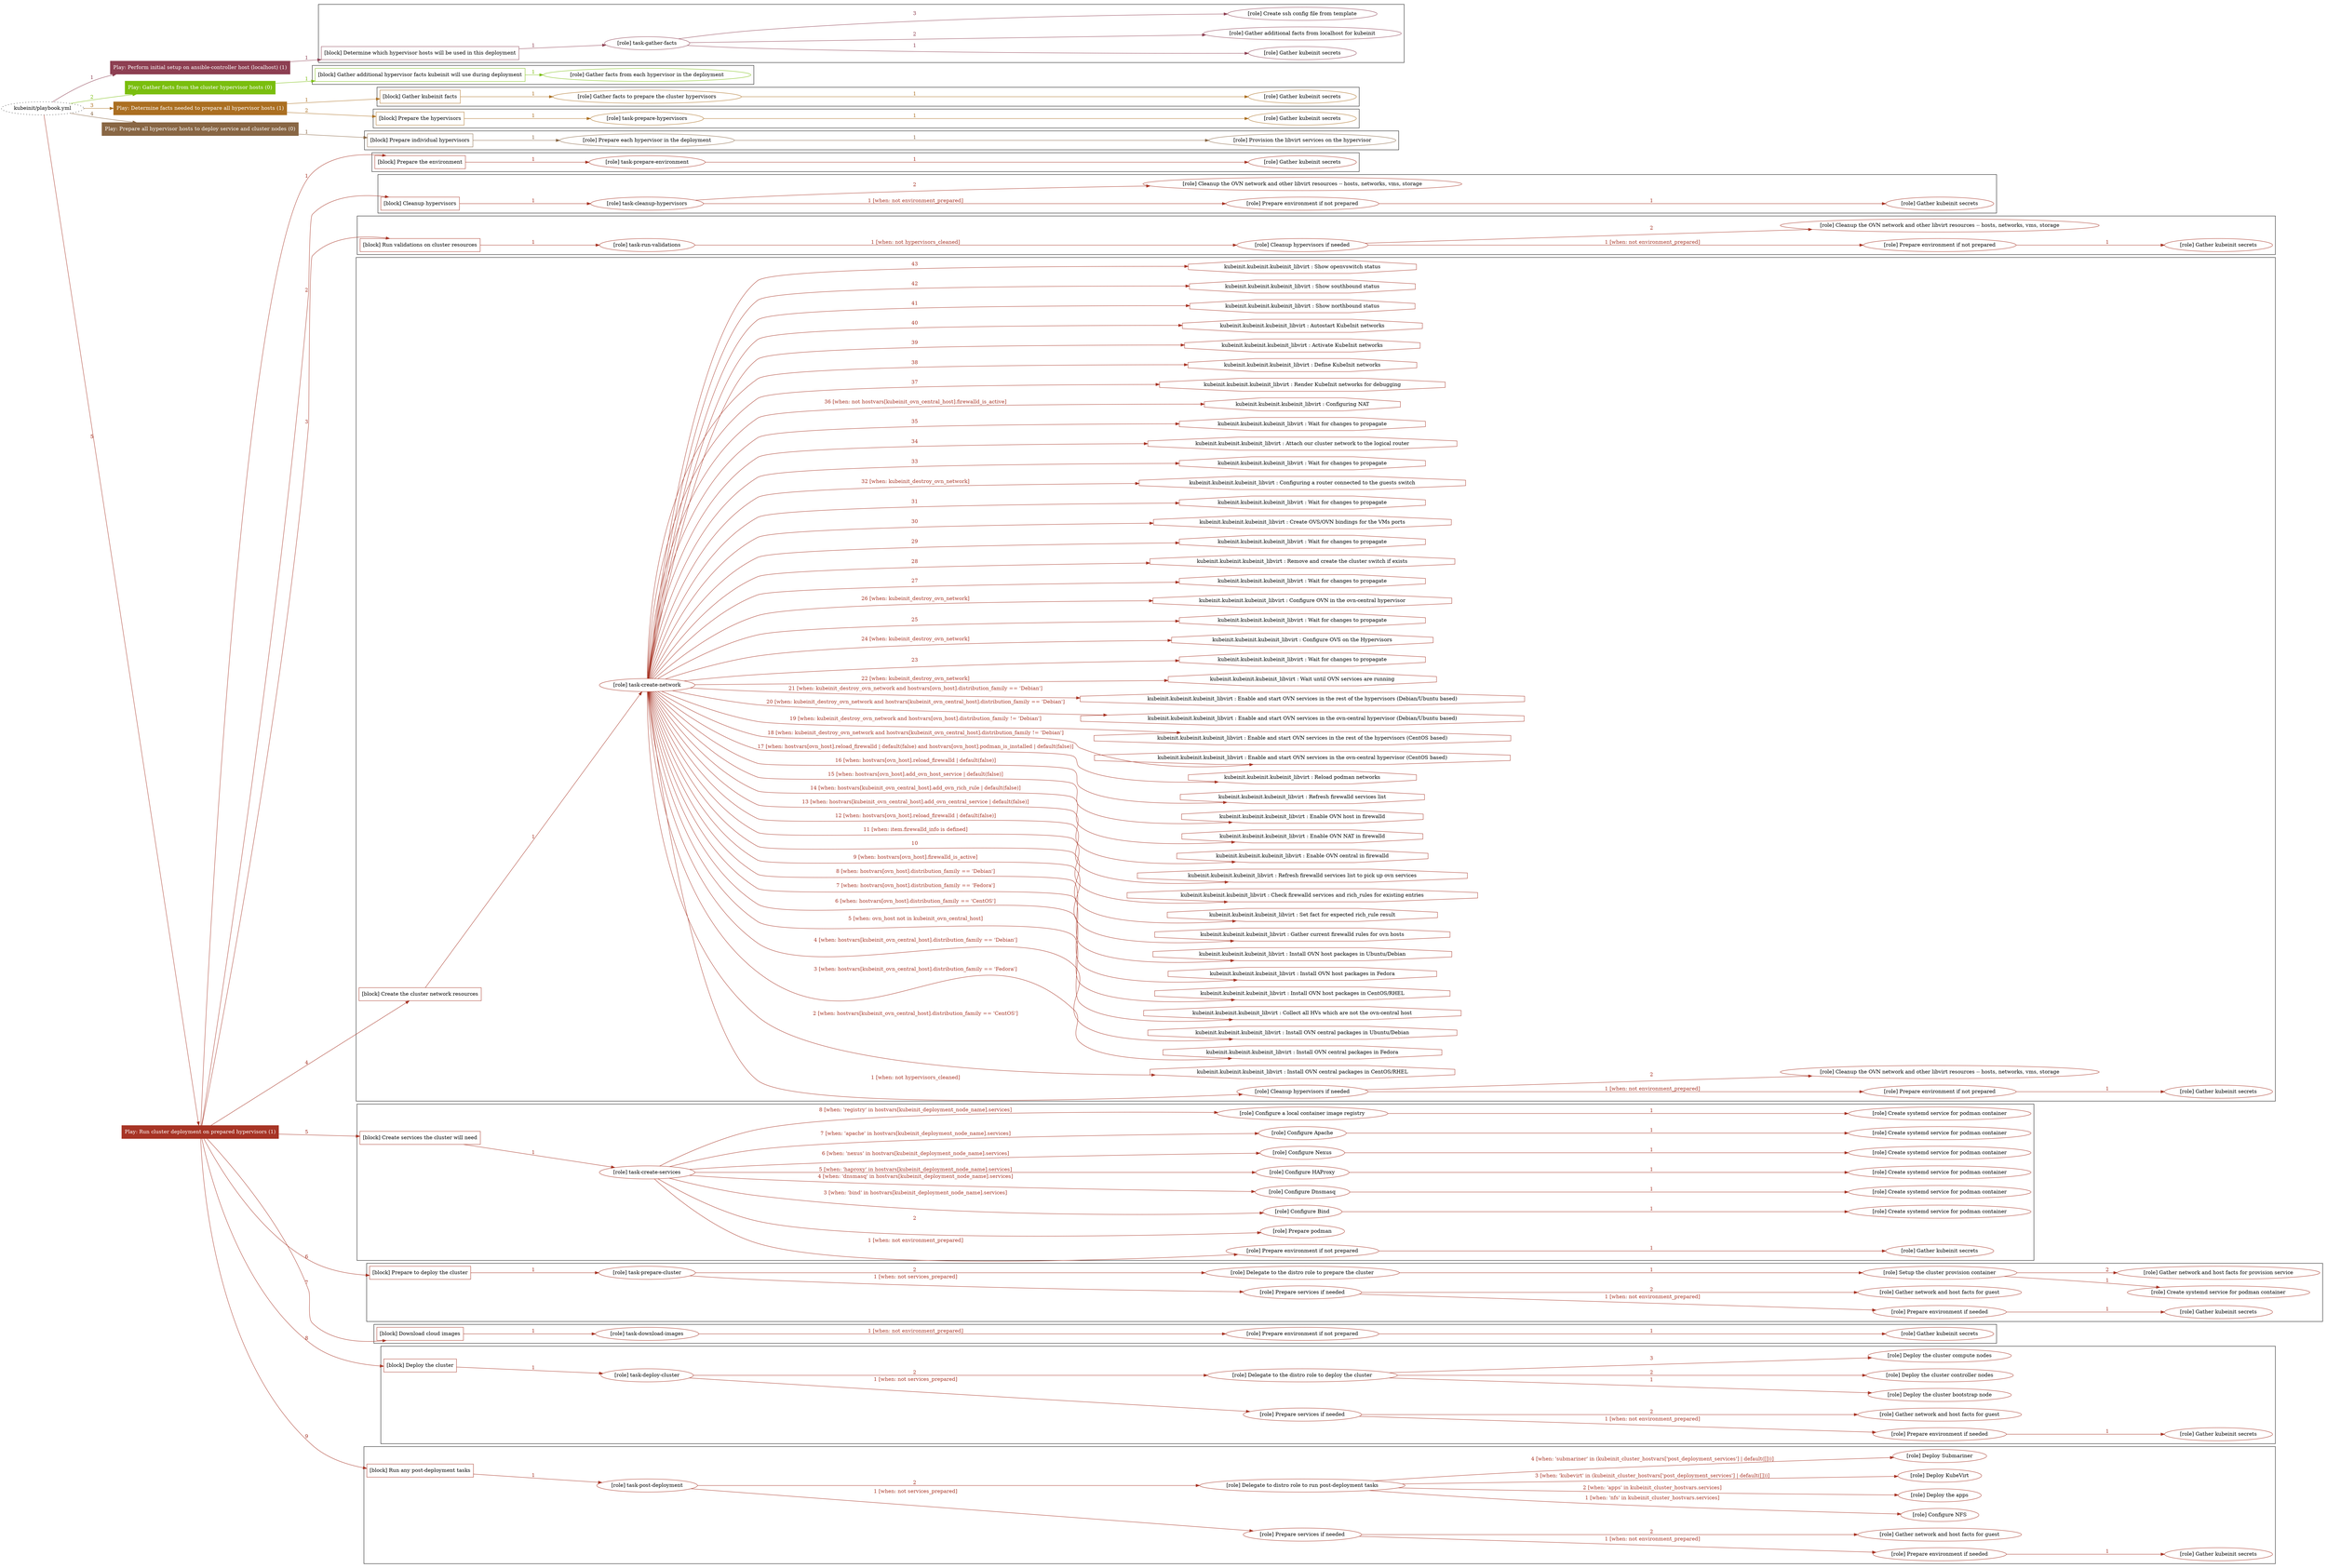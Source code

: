 digraph {
	graph [concentrate=true ordering=in rankdir=LR ratio=fill]
	edge [esep=5 sep=10]
	"kubeinit/playbook.yml" [URL="/home/runner/work/kubeinit/kubeinit/kubeinit/playbook.yml" id=playbook_42de81c6 style=dotted]
	"kubeinit/playbook.yml" -> play_3eb670fe [label="1 " color="#8d3f52" fontcolor="#8d3f52" id=edge_5a662808 labeltooltip="1 " tooltip="1 "]
	subgraph "Play: Perform initial setup on ansible-controller host (localhost) (1)" {
		play_3eb670fe [label="Play: Perform initial setup on ansible-controller host (localhost) (1)" URL="/home/runner/work/kubeinit/kubeinit/kubeinit/playbook.yml" color="#8d3f52" fontcolor="#ffffff" id=play_3eb670fe shape=box style=filled tooltip=localhost]
		play_3eb670fe -> block_9e9569f3 [label=1 color="#8d3f52" fontcolor="#8d3f52" id=edge_6a58b902 labeltooltip=1 tooltip=1]
		subgraph cluster_block_9e9569f3 {
			block_9e9569f3 [label="[block] Determine which hypervisor hosts will be used in this deployment" URL="/home/runner/work/kubeinit/kubeinit/kubeinit/playbook.yml" color="#8d3f52" id=block_9e9569f3 labeltooltip="Determine which hypervisor hosts will be used in this deployment" shape=box tooltip="Determine which hypervisor hosts will be used in this deployment"]
			block_9e9569f3 -> role_111b05cb [label="1 " color="#8d3f52" fontcolor="#8d3f52" id=edge_b4bea4c1 labeltooltip="1 " tooltip="1 "]
			subgraph "task-gather-facts" {
				role_111b05cb [label="[role] task-gather-facts" URL="/home/runner/work/kubeinit/kubeinit/kubeinit/playbook.yml" color="#8d3f52" id=role_111b05cb tooltip="task-gather-facts"]
				role_111b05cb -> role_261c4083 [label="1 " color="#8d3f52" fontcolor="#8d3f52" id=edge_0bff2558 labeltooltip="1 " tooltip="1 "]
				subgraph "Gather kubeinit secrets" {
					role_261c4083 [label="[role] Gather kubeinit secrets" URL="/home/runner/.ansible/collections/ansible_collections/kubeinit/kubeinit/roles/kubeinit_prepare/tasks/build_hypervisors_group.yml" color="#8d3f52" id=role_261c4083 tooltip="Gather kubeinit secrets"]
				}
				role_111b05cb -> role_98cdc437 [label="2 " color="#8d3f52" fontcolor="#8d3f52" id=edge_e7c5e8ba labeltooltip="2 " tooltip="2 "]
				subgraph "Gather additional facts from localhost for kubeinit" {
					role_98cdc437 [label="[role] Gather additional facts from localhost for kubeinit" URL="/home/runner/.ansible/collections/ansible_collections/kubeinit/kubeinit/roles/kubeinit_prepare/tasks/build_hypervisors_group.yml" color="#8d3f52" id=role_98cdc437 tooltip="Gather additional facts from localhost for kubeinit"]
				}
				role_111b05cb -> role_eadbc800 [label="3 " color="#8d3f52" fontcolor="#8d3f52" id=edge_97e7474f labeltooltip="3 " tooltip="3 "]
				subgraph "Create ssh config file from template" {
					role_eadbc800 [label="[role] Create ssh config file from template" URL="/home/runner/.ansible/collections/ansible_collections/kubeinit/kubeinit/roles/kubeinit_prepare/tasks/build_hypervisors_group.yml" color="#8d3f52" id=role_eadbc800 tooltip="Create ssh config file from template"]
				}
			}
		}
	}
	"kubeinit/playbook.yml" -> play_4b291031 [label="2 " color="#7abe0e" fontcolor="#7abe0e" id=edge_24c890e6 labeltooltip="2 " tooltip="2 "]
	subgraph "Play: Gather facts from the cluster hypervisor hosts (0)" {
		play_4b291031 [label="Play: Gather facts from the cluster hypervisor hosts (0)" URL="/home/runner/work/kubeinit/kubeinit/kubeinit/playbook.yml" color="#7abe0e" fontcolor="#ffffff" id=play_4b291031 shape=box style=filled tooltip="Play: Gather facts from the cluster hypervisor hosts (0)"]
		play_4b291031 -> block_088d5adf [label=1 color="#7abe0e" fontcolor="#7abe0e" id=edge_14e76a0a labeltooltip=1 tooltip=1]
		subgraph cluster_block_088d5adf {
			block_088d5adf [label="[block] Gather additional hypervisor facts kubeinit will use during deployment" URL="/home/runner/work/kubeinit/kubeinit/kubeinit/playbook.yml" color="#7abe0e" id=block_088d5adf labeltooltip="Gather additional hypervisor facts kubeinit will use during deployment" shape=box tooltip="Gather additional hypervisor facts kubeinit will use during deployment"]
			block_088d5adf -> role_8d440aaa [label="1 " color="#7abe0e" fontcolor="#7abe0e" id=edge_b9cb1dbb labeltooltip="1 " tooltip="1 "]
			subgraph "Gather facts from each hypervisor in the deployment" {
				role_8d440aaa [label="[role] Gather facts from each hypervisor in the deployment" URL="/home/runner/work/kubeinit/kubeinit/kubeinit/playbook.yml" color="#7abe0e" id=role_8d440aaa tooltip="Gather facts from each hypervisor in the deployment"]
			}
		}
	}
	"kubeinit/playbook.yml" -> play_2d3a23c2 [label="3 " color="#ab6f21" fontcolor="#ab6f21" id=edge_9ea9e4be labeltooltip="3 " tooltip="3 "]
	subgraph "Play: Determine facts needed to prepare all hypervisor hosts (1)" {
		play_2d3a23c2 [label="Play: Determine facts needed to prepare all hypervisor hosts (1)" URL="/home/runner/work/kubeinit/kubeinit/kubeinit/playbook.yml" color="#ab6f21" fontcolor="#ffffff" id=play_2d3a23c2 shape=box style=filled tooltip=localhost]
		play_2d3a23c2 -> block_94d23001 [label=1 color="#ab6f21" fontcolor="#ab6f21" id=edge_d9eb1ce2 labeltooltip=1 tooltip=1]
		subgraph cluster_block_94d23001 {
			block_94d23001 [label="[block] Gather kubeinit facts" URL="/home/runner/work/kubeinit/kubeinit/kubeinit/playbook.yml" color="#ab6f21" id=block_94d23001 labeltooltip="Gather kubeinit facts" shape=box tooltip="Gather kubeinit facts"]
			block_94d23001 -> role_69c2cc42 [label="1 " color="#ab6f21" fontcolor="#ab6f21" id=edge_2f978ba1 labeltooltip="1 " tooltip="1 "]
			subgraph "Gather facts to prepare the cluster hypervisors" {
				role_69c2cc42 [label="[role] Gather facts to prepare the cluster hypervisors" URL="/home/runner/work/kubeinit/kubeinit/kubeinit/playbook.yml" color="#ab6f21" id=role_69c2cc42 tooltip="Gather facts to prepare the cluster hypervisors"]
				role_69c2cc42 -> role_a2f1bd1a [label="1 " color="#ab6f21" fontcolor="#ab6f21" id=edge_97850c92 labeltooltip="1 " tooltip="1 "]
				subgraph "Gather kubeinit secrets" {
					role_a2f1bd1a [label="[role] Gather kubeinit secrets" URL="/home/runner/.ansible/collections/ansible_collections/kubeinit/kubeinit/roles/kubeinit_prepare/tasks/gather_kubeinit_facts.yml" color="#ab6f21" id=role_a2f1bd1a tooltip="Gather kubeinit secrets"]
				}
			}
		}
		play_2d3a23c2 -> block_90acea44 [label=2 color="#ab6f21" fontcolor="#ab6f21" id=edge_54cea340 labeltooltip=2 tooltip=2]
		subgraph cluster_block_90acea44 {
			block_90acea44 [label="[block] Prepare the hypervisors" URL="/home/runner/work/kubeinit/kubeinit/kubeinit/playbook.yml" color="#ab6f21" id=block_90acea44 labeltooltip="Prepare the hypervisors" shape=box tooltip="Prepare the hypervisors"]
			block_90acea44 -> role_0715f39a [label="1 " color="#ab6f21" fontcolor="#ab6f21" id=edge_056d109f labeltooltip="1 " tooltip="1 "]
			subgraph "task-prepare-hypervisors" {
				role_0715f39a [label="[role] task-prepare-hypervisors" URL="/home/runner/work/kubeinit/kubeinit/kubeinit/playbook.yml" color="#ab6f21" id=role_0715f39a tooltip="task-prepare-hypervisors"]
				role_0715f39a -> role_8f8ff539 [label="1 " color="#ab6f21" fontcolor="#ab6f21" id=edge_e47d05dd labeltooltip="1 " tooltip="1 "]
				subgraph "Gather kubeinit secrets" {
					role_8f8ff539 [label="[role] Gather kubeinit secrets" URL="/home/runner/.ansible/collections/ansible_collections/kubeinit/kubeinit/roles/kubeinit_prepare/tasks/gather_kubeinit_facts.yml" color="#ab6f21" id=role_8f8ff539 tooltip="Gather kubeinit secrets"]
				}
			}
		}
	}
	"kubeinit/playbook.yml" -> play_05578271 [label="4 " color="#886644" fontcolor="#886644" id=edge_ef32e54a labeltooltip="4 " tooltip="4 "]
	subgraph "Play: Prepare all hypervisor hosts to deploy service and cluster nodes (0)" {
		play_05578271 [label="Play: Prepare all hypervisor hosts to deploy service and cluster nodes (0)" URL="/home/runner/work/kubeinit/kubeinit/kubeinit/playbook.yml" color="#886644" fontcolor="#ffffff" id=play_05578271 shape=box style=filled tooltip="Play: Prepare all hypervisor hosts to deploy service and cluster nodes (0)"]
		play_05578271 -> block_49c4b5ed [label=1 color="#886644" fontcolor="#886644" id=edge_69b968a3 labeltooltip=1 tooltip=1]
		subgraph cluster_block_49c4b5ed {
			block_49c4b5ed [label="[block] Prepare individual hypervisors" URL="/home/runner/work/kubeinit/kubeinit/kubeinit/playbook.yml" color="#886644" id=block_49c4b5ed labeltooltip="Prepare individual hypervisors" shape=box tooltip="Prepare individual hypervisors"]
			block_49c4b5ed -> role_bb786d5b [label="1 " color="#886644" fontcolor="#886644" id=edge_60f21fcf labeltooltip="1 " tooltip="1 "]
			subgraph "Prepare each hypervisor in the deployment" {
				role_bb786d5b [label="[role] Prepare each hypervisor in the deployment" URL="/home/runner/work/kubeinit/kubeinit/kubeinit/playbook.yml" color="#886644" id=role_bb786d5b tooltip="Prepare each hypervisor in the deployment"]
				role_bb786d5b -> role_4973dda9 [label="1 " color="#886644" fontcolor="#886644" id=edge_39442391 labeltooltip="1 " tooltip="1 "]
				subgraph "Provision the libvirt services on the hypervisor" {
					role_4973dda9 [label="[role] Provision the libvirt services on the hypervisor" URL="/home/runner/.ansible/collections/ansible_collections/kubeinit/kubeinit/roles/kubeinit_prepare/tasks/prepare_hypervisor.yml" color="#886644" id=role_4973dda9 tooltip="Provision the libvirt services on the hypervisor"]
				}
			}
		}
	}
	"kubeinit/playbook.yml" -> play_626b5d0d [label="5 " color="#a73425" fontcolor="#a73425" id=edge_aaaa7bf5 labeltooltip="5 " tooltip="5 "]
	subgraph "Play: Run cluster deployment on prepared hypervisors (1)" {
		play_626b5d0d [label="Play: Run cluster deployment on prepared hypervisors (1)" URL="/home/runner/work/kubeinit/kubeinit/kubeinit/playbook.yml" color="#a73425" fontcolor="#ffffff" id=play_626b5d0d shape=box style=filled tooltip=localhost]
		play_626b5d0d -> block_b0957231 [label=1 color="#a73425" fontcolor="#a73425" id=edge_9bd82d79 labeltooltip=1 tooltip=1]
		subgraph cluster_block_b0957231 {
			block_b0957231 [label="[block] Prepare the environment" URL="/home/runner/work/kubeinit/kubeinit/kubeinit/playbook.yml" color="#a73425" id=block_b0957231 labeltooltip="Prepare the environment" shape=box tooltip="Prepare the environment"]
			block_b0957231 -> role_8277f4c1 [label="1 " color="#a73425" fontcolor="#a73425" id=edge_6db3b2cd labeltooltip="1 " tooltip="1 "]
			subgraph "task-prepare-environment" {
				role_8277f4c1 [label="[role] task-prepare-environment" URL="/home/runner/work/kubeinit/kubeinit/kubeinit/playbook.yml" color="#a73425" id=role_8277f4c1 tooltip="task-prepare-environment"]
				role_8277f4c1 -> role_9c8a9ceb [label="1 " color="#a73425" fontcolor="#a73425" id=edge_5d4b6d9d labeltooltip="1 " tooltip="1 "]
				subgraph "Gather kubeinit secrets" {
					role_9c8a9ceb [label="[role] Gather kubeinit secrets" URL="/home/runner/.ansible/collections/ansible_collections/kubeinit/kubeinit/roles/kubeinit_prepare/tasks/gather_kubeinit_facts.yml" color="#a73425" id=role_9c8a9ceb tooltip="Gather kubeinit secrets"]
				}
			}
		}
		play_626b5d0d -> block_6f013759 [label=2 color="#a73425" fontcolor="#a73425" id=edge_9d42fc79 labeltooltip=2 tooltip=2]
		subgraph cluster_block_6f013759 {
			block_6f013759 [label="[block] Cleanup hypervisors" URL="/home/runner/work/kubeinit/kubeinit/kubeinit/playbook.yml" color="#a73425" id=block_6f013759 labeltooltip="Cleanup hypervisors" shape=box tooltip="Cleanup hypervisors"]
			block_6f013759 -> role_9ccaf570 [label="1 " color="#a73425" fontcolor="#a73425" id=edge_c4dce98d labeltooltip="1 " tooltip="1 "]
			subgraph "task-cleanup-hypervisors" {
				role_9ccaf570 [label="[role] task-cleanup-hypervisors" URL="/home/runner/work/kubeinit/kubeinit/kubeinit/playbook.yml" color="#a73425" id=role_9ccaf570 tooltip="task-cleanup-hypervisors"]
				role_9ccaf570 -> role_624e3cde [label="1 [when: not environment_prepared]" color="#a73425" fontcolor="#a73425" id=edge_2c038f45 labeltooltip="1 [when: not environment_prepared]" tooltip="1 [when: not environment_prepared]"]
				subgraph "Prepare environment if not prepared" {
					role_624e3cde [label="[role] Prepare environment if not prepared" URL="/home/runner/.ansible/collections/ansible_collections/kubeinit/kubeinit/roles/kubeinit_prepare/tasks/cleanup_hypervisors.yml" color="#a73425" id=role_624e3cde tooltip="Prepare environment if not prepared"]
					role_624e3cde -> role_01b6043e [label="1 " color="#a73425" fontcolor="#a73425" id=edge_516ff166 labeltooltip="1 " tooltip="1 "]
					subgraph "Gather kubeinit secrets" {
						role_01b6043e [label="[role] Gather kubeinit secrets" URL="/home/runner/.ansible/collections/ansible_collections/kubeinit/kubeinit/roles/kubeinit_prepare/tasks/gather_kubeinit_facts.yml" color="#a73425" id=role_01b6043e tooltip="Gather kubeinit secrets"]
					}
				}
				role_9ccaf570 -> role_d3563be3 [label="2 " color="#a73425" fontcolor="#a73425" id=edge_48b696ef labeltooltip="2 " tooltip="2 "]
				subgraph "Cleanup the OVN network and other libvirt resources -- hosts, networks, vms, storage" {
					role_d3563be3 [label="[role] Cleanup the OVN network and other libvirt resources -- hosts, networks, vms, storage" URL="/home/runner/.ansible/collections/ansible_collections/kubeinit/kubeinit/roles/kubeinit_prepare/tasks/cleanup_hypervisors.yml" color="#a73425" id=role_d3563be3 tooltip="Cleanup the OVN network and other libvirt resources -- hosts, networks, vms, storage"]
				}
			}
		}
		play_626b5d0d -> block_0c749045 [label=3 color="#a73425" fontcolor="#a73425" id=edge_60225c41 labeltooltip=3 tooltip=3]
		subgraph cluster_block_0c749045 {
			block_0c749045 [label="[block] Run validations on cluster resources" URL="/home/runner/work/kubeinit/kubeinit/kubeinit/playbook.yml" color="#a73425" id=block_0c749045 labeltooltip="Run validations on cluster resources" shape=box tooltip="Run validations on cluster resources"]
			block_0c749045 -> role_f045efd7 [label="1 " color="#a73425" fontcolor="#a73425" id=edge_c508242b labeltooltip="1 " tooltip="1 "]
			subgraph "task-run-validations" {
				role_f045efd7 [label="[role] task-run-validations" URL="/home/runner/work/kubeinit/kubeinit/kubeinit/playbook.yml" color="#a73425" id=role_f045efd7 tooltip="task-run-validations"]
				role_f045efd7 -> role_501ecd75 [label="1 [when: not hypervisors_cleaned]" color="#a73425" fontcolor="#a73425" id=edge_a008c618 labeltooltip="1 [when: not hypervisors_cleaned]" tooltip="1 [when: not hypervisors_cleaned]"]
				subgraph "Cleanup hypervisors if needed" {
					role_501ecd75 [label="[role] Cleanup hypervisors if needed" URL="/home/runner/.ansible/collections/ansible_collections/kubeinit/kubeinit/roles/kubeinit_validations/tasks/main.yml" color="#a73425" id=role_501ecd75 tooltip="Cleanup hypervisors if needed"]
					role_501ecd75 -> role_72349472 [label="1 [when: not environment_prepared]" color="#a73425" fontcolor="#a73425" id=edge_5178590a labeltooltip="1 [when: not environment_prepared]" tooltip="1 [when: not environment_prepared]"]
					subgraph "Prepare environment if not prepared" {
						role_72349472 [label="[role] Prepare environment if not prepared" URL="/home/runner/.ansible/collections/ansible_collections/kubeinit/kubeinit/roles/kubeinit_prepare/tasks/cleanup_hypervisors.yml" color="#a73425" id=role_72349472 tooltip="Prepare environment if not prepared"]
						role_72349472 -> role_80aa3d8d [label="1 " color="#a73425" fontcolor="#a73425" id=edge_2e2e0e6d labeltooltip="1 " tooltip="1 "]
						subgraph "Gather kubeinit secrets" {
							role_80aa3d8d [label="[role] Gather kubeinit secrets" URL="/home/runner/.ansible/collections/ansible_collections/kubeinit/kubeinit/roles/kubeinit_prepare/tasks/gather_kubeinit_facts.yml" color="#a73425" id=role_80aa3d8d tooltip="Gather kubeinit secrets"]
						}
					}
					role_501ecd75 -> role_e8c84dcf [label="2 " color="#a73425" fontcolor="#a73425" id=edge_9b1d126c labeltooltip="2 " tooltip="2 "]
					subgraph "Cleanup the OVN network and other libvirt resources -- hosts, networks, vms, storage" {
						role_e8c84dcf [label="[role] Cleanup the OVN network and other libvirt resources -- hosts, networks, vms, storage" URL="/home/runner/.ansible/collections/ansible_collections/kubeinit/kubeinit/roles/kubeinit_prepare/tasks/cleanup_hypervisors.yml" color="#a73425" id=role_e8c84dcf tooltip="Cleanup the OVN network and other libvirt resources -- hosts, networks, vms, storage"]
					}
				}
			}
		}
		play_626b5d0d -> block_ef515f37 [label=4 color="#a73425" fontcolor="#a73425" id=edge_46afb504 labeltooltip=4 tooltip=4]
		subgraph cluster_block_ef515f37 {
			block_ef515f37 [label="[block] Create the cluster network resources" URL="/home/runner/work/kubeinit/kubeinit/kubeinit/playbook.yml" color="#a73425" id=block_ef515f37 labeltooltip="Create the cluster network resources" shape=box tooltip="Create the cluster network resources"]
			block_ef515f37 -> role_c0a7039c [label="1 " color="#a73425" fontcolor="#a73425" id=edge_de7d95e0 labeltooltip="1 " tooltip="1 "]
			subgraph "task-create-network" {
				role_c0a7039c [label="[role] task-create-network" URL="/home/runner/work/kubeinit/kubeinit/kubeinit/playbook.yml" color="#a73425" id=role_c0a7039c tooltip="task-create-network"]
				role_c0a7039c -> role_c654aa2c [label="1 [when: not hypervisors_cleaned]" color="#a73425" fontcolor="#a73425" id=edge_e481c967 labeltooltip="1 [when: not hypervisors_cleaned]" tooltip="1 [when: not hypervisors_cleaned]"]
				subgraph "Cleanup hypervisors if needed" {
					role_c654aa2c [label="[role] Cleanup hypervisors if needed" URL="/home/runner/.ansible/collections/ansible_collections/kubeinit/kubeinit/roles/kubeinit_libvirt/tasks/create_network.yml" color="#a73425" id=role_c654aa2c tooltip="Cleanup hypervisors if needed"]
					role_c654aa2c -> role_b5f68e18 [label="1 [when: not environment_prepared]" color="#a73425" fontcolor="#a73425" id=edge_83cb2d38 labeltooltip="1 [when: not environment_prepared]" tooltip="1 [when: not environment_prepared]"]
					subgraph "Prepare environment if not prepared" {
						role_b5f68e18 [label="[role] Prepare environment if not prepared" URL="/home/runner/.ansible/collections/ansible_collections/kubeinit/kubeinit/roles/kubeinit_prepare/tasks/cleanup_hypervisors.yml" color="#a73425" id=role_b5f68e18 tooltip="Prepare environment if not prepared"]
						role_b5f68e18 -> role_0fcb34cf [label="1 " color="#a73425" fontcolor="#a73425" id=edge_bcd81f21 labeltooltip="1 " tooltip="1 "]
						subgraph "Gather kubeinit secrets" {
							role_0fcb34cf [label="[role] Gather kubeinit secrets" URL="/home/runner/.ansible/collections/ansible_collections/kubeinit/kubeinit/roles/kubeinit_prepare/tasks/gather_kubeinit_facts.yml" color="#a73425" id=role_0fcb34cf tooltip="Gather kubeinit secrets"]
						}
					}
					role_c654aa2c -> role_274c49cd [label="2 " color="#a73425" fontcolor="#a73425" id=edge_76fb8833 labeltooltip="2 " tooltip="2 "]
					subgraph "Cleanup the OVN network and other libvirt resources -- hosts, networks, vms, storage" {
						role_274c49cd [label="[role] Cleanup the OVN network and other libvirt resources -- hosts, networks, vms, storage" URL="/home/runner/.ansible/collections/ansible_collections/kubeinit/kubeinit/roles/kubeinit_prepare/tasks/cleanup_hypervisors.yml" color="#a73425" id=role_274c49cd tooltip="Cleanup the OVN network and other libvirt resources -- hosts, networks, vms, storage"]
					}
				}
				task_a46795d6 [label="kubeinit.kubeinit.kubeinit_libvirt : Install OVN central packages in CentOS/RHEL" URL="/home/runner/.ansible/collections/ansible_collections/kubeinit/kubeinit/roles/kubeinit_libvirt/tasks/create_network.yml" color="#a73425" id=task_a46795d6 shape=octagon tooltip="kubeinit.kubeinit.kubeinit_libvirt : Install OVN central packages in CentOS/RHEL"]
				role_c0a7039c -> task_a46795d6 [label="2 [when: hostvars[kubeinit_ovn_central_host].distribution_family == 'CentOS']" color="#a73425" fontcolor="#a73425" id=edge_0765d8fa labeltooltip="2 [when: hostvars[kubeinit_ovn_central_host].distribution_family == 'CentOS']" tooltip="2 [when: hostvars[kubeinit_ovn_central_host].distribution_family == 'CentOS']"]
				task_df7406cf [label="kubeinit.kubeinit.kubeinit_libvirt : Install OVN central packages in Fedora" URL="/home/runner/.ansible/collections/ansible_collections/kubeinit/kubeinit/roles/kubeinit_libvirt/tasks/create_network.yml" color="#a73425" id=task_df7406cf shape=octagon tooltip="kubeinit.kubeinit.kubeinit_libvirt : Install OVN central packages in Fedora"]
				role_c0a7039c -> task_df7406cf [label="3 [when: hostvars[kubeinit_ovn_central_host].distribution_family == 'Fedora']" color="#a73425" fontcolor="#a73425" id=edge_0d611fa1 labeltooltip="3 [when: hostvars[kubeinit_ovn_central_host].distribution_family == 'Fedora']" tooltip="3 [when: hostvars[kubeinit_ovn_central_host].distribution_family == 'Fedora']"]
				task_b6f5231b [label="kubeinit.kubeinit.kubeinit_libvirt : Install OVN central packages in Ubuntu/Debian" URL="/home/runner/.ansible/collections/ansible_collections/kubeinit/kubeinit/roles/kubeinit_libvirt/tasks/create_network.yml" color="#a73425" id=task_b6f5231b shape=octagon tooltip="kubeinit.kubeinit.kubeinit_libvirt : Install OVN central packages in Ubuntu/Debian"]
				role_c0a7039c -> task_b6f5231b [label="4 [when: hostvars[kubeinit_ovn_central_host].distribution_family == 'Debian']" color="#a73425" fontcolor="#a73425" id=edge_0d08fa8d labeltooltip="4 [when: hostvars[kubeinit_ovn_central_host].distribution_family == 'Debian']" tooltip="4 [when: hostvars[kubeinit_ovn_central_host].distribution_family == 'Debian']"]
				task_8507ebed [label="kubeinit.kubeinit.kubeinit_libvirt : Collect all HVs which are not the ovn-central host" URL="/home/runner/.ansible/collections/ansible_collections/kubeinit/kubeinit/roles/kubeinit_libvirt/tasks/create_network.yml" color="#a73425" id=task_8507ebed shape=octagon tooltip="kubeinit.kubeinit.kubeinit_libvirt : Collect all HVs which are not the ovn-central host"]
				role_c0a7039c -> task_8507ebed [label="5 [when: ovn_host not in kubeinit_ovn_central_host]" color="#a73425" fontcolor="#a73425" id=edge_bf7886d1 labeltooltip="5 [when: ovn_host not in kubeinit_ovn_central_host]" tooltip="5 [when: ovn_host not in kubeinit_ovn_central_host]"]
				task_e870bc05 [label="kubeinit.kubeinit.kubeinit_libvirt : Install OVN host packages in CentOS/RHEL" URL="/home/runner/.ansible/collections/ansible_collections/kubeinit/kubeinit/roles/kubeinit_libvirt/tasks/create_network.yml" color="#a73425" id=task_e870bc05 shape=octagon tooltip="kubeinit.kubeinit.kubeinit_libvirt : Install OVN host packages in CentOS/RHEL"]
				role_c0a7039c -> task_e870bc05 [label="6 [when: hostvars[ovn_host].distribution_family == 'CentOS']" color="#a73425" fontcolor="#a73425" id=edge_9d05be27 labeltooltip="6 [when: hostvars[ovn_host].distribution_family == 'CentOS']" tooltip="6 [when: hostvars[ovn_host].distribution_family == 'CentOS']"]
				task_c019ab03 [label="kubeinit.kubeinit.kubeinit_libvirt : Install OVN host packages in Fedora" URL="/home/runner/.ansible/collections/ansible_collections/kubeinit/kubeinit/roles/kubeinit_libvirt/tasks/create_network.yml" color="#a73425" id=task_c019ab03 shape=octagon tooltip="kubeinit.kubeinit.kubeinit_libvirt : Install OVN host packages in Fedora"]
				role_c0a7039c -> task_c019ab03 [label="7 [when: hostvars[ovn_host].distribution_family == 'Fedora']" color="#a73425" fontcolor="#a73425" id=edge_4e3a046f labeltooltip="7 [when: hostvars[ovn_host].distribution_family == 'Fedora']" tooltip="7 [when: hostvars[ovn_host].distribution_family == 'Fedora']"]
				task_8fdcd414 [label="kubeinit.kubeinit.kubeinit_libvirt : Install OVN host packages in Ubuntu/Debian" URL="/home/runner/.ansible/collections/ansible_collections/kubeinit/kubeinit/roles/kubeinit_libvirt/tasks/create_network.yml" color="#a73425" id=task_8fdcd414 shape=octagon tooltip="kubeinit.kubeinit.kubeinit_libvirt : Install OVN host packages in Ubuntu/Debian"]
				role_c0a7039c -> task_8fdcd414 [label="8 [when: hostvars[ovn_host].distribution_family == 'Debian']" color="#a73425" fontcolor="#a73425" id=edge_59936e02 labeltooltip="8 [when: hostvars[ovn_host].distribution_family == 'Debian']" tooltip="8 [when: hostvars[ovn_host].distribution_family == 'Debian']"]
				task_457035c0 [label="kubeinit.kubeinit.kubeinit_libvirt : Gather current firewalld rules for ovn hosts" URL="/home/runner/.ansible/collections/ansible_collections/kubeinit/kubeinit/roles/kubeinit_libvirt/tasks/create_network.yml" color="#a73425" id=task_457035c0 shape=octagon tooltip="kubeinit.kubeinit.kubeinit_libvirt : Gather current firewalld rules for ovn hosts"]
				role_c0a7039c -> task_457035c0 [label="9 [when: hostvars[ovn_host].firewalld_is_active]" color="#a73425" fontcolor="#a73425" id=edge_0916cfc9 labeltooltip="9 [when: hostvars[ovn_host].firewalld_is_active]" tooltip="9 [when: hostvars[ovn_host].firewalld_is_active]"]
				task_232ee8ba [label="kubeinit.kubeinit.kubeinit_libvirt : Set fact for expected rich_rule result" URL="/home/runner/.ansible/collections/ansible_collections/kubeinit/kubeinit/roles/kubeinit_libvirt/tasks/create_network.yml" color="#a73425" id=task_232ee8ba shape=octagon tooltip="kubeinit.kubeinit.kubeinit_libvirt : Set fact for expected rich_rule result"]
				role_c0a7039c -> task_232ee8ba [label="10 " color="#a73425" fontcolor="#a73425" id=edge_b3043d6c labeltooltip="10 " tooltip="10 "]
				task_a8b26137 [label="kubeinit.kubeinit.kubeinit_libvirt : Check firewalld services and rich_rules for existing entries" URL="/home/runner/.ansible/collections/ansible_collections/kubeinit/kubeinit/roles/kubeinit_libvirt/tasks/create_network.yml" color="#a73425" id=task_a8b26137 shape=octagon tooltip="kubeinit.kubeinit.kubeinit_libvirt : Check firewalld services and rich_rules for existing entries"]
				role_c0a7039c -> task_a8b26137 [label="11 [when: item.firewalld_info is defined]" color="#a73425" fontcolor="#a73425" id=edge_9a357d40 labeltooltip="11 [when: item.firewalld_info is defined]" tooltip="11 [when: item.firewalld_info is defined]"]
				task_03e4b3f2 [label="kubeinit.kubeinit.kubeinit_libvirt : Refresh firewalld services list to pick up ovn services" URL="/home/runner/.ansible/collections/ansible_collections/kubeinit/kubeinit/roles/kubeinit_libvirt/tasks/create_network.yml" color="#a73425" id=task_03e4b3f2 shape=octagon tooltip="kubeinit.kubeinit.kubeinit_libvirt : Refresh firewalld services list to pick up ovn services"]
				role_c0a7039c -> task_03e4b3f2 [label="12 [when: hostvars[ovn_host].reload_firewalld | default(false)]" color="#a73425" fontcolor="#a73425" id=edge_4b645d61 labeltooltip="12 [when: hostvars[ovn_host].reload_firewalld | default(false)]" tooltip="12 [when: hostvars[ovn_host].reload_firewalld | default(false)]"]
				task_3ba46418 [label="kubeinit.kubeinit.kubeinit_libvirt : Enable OVN central in firewalld" URL="/home/runner/.ansible/collections/ansible_collections/kubeinit/kubeinit/roles/kubeinit_libvirt/tasks/create_network.yml" color="#a73425" id=task_3ba46418 shape=octagon tooltip="kubeinit.kubeinit.kubeinit_libvirt : Enable OVN central in firewalld"]
				role_c0a7039c -> task_3ba46418 [label="13 [when: hostvars[kubeinit_ovn_central_host].add_ovn_central_service | default(false)]" color="#a73425" fontcolor="#a73425" id=edge_50fead1d labeltooltip="13 [when: hostvars[kubeinit_ovn_central_host].add_ovn_central_service | default(false)]" tooltip="13 [when: hostvars[kubeinit_ovn_central_host].add_ovn_central_service | default(false)]"]
				task_5d14d7b1 [label="kubeinit.kubeinit.kubeinit_libvirt : Enable OVN NAT in firewalld" URL="/home/runner/.ansible/collections/ansible_collections/kubeinit/kubeinit/roles/kubeinit_libvirt/tasks/create_network.yml" color="#a73425" id=task_5d14d7b1 shape=octagon tooltip="kubeinit.kubeinit.kubeinit_libvirt : Enable OVN NAT in firewalld"]
				role_c0a7039c -> task_5d14d7b1 [label="14 [when: hostvars[kubeinit_ovn_central_host].add_ovn_rich_rule | default(false)]" color="#a73425" fontcolor="#a73425" id=edge_b0f03d55 labeltooltip="14 [when: hostvars[kubeinit_ovn_central_host].add_ovn_rich_rule | default(false)]" tooltip="14 [when: hostvars[kubeinit_ovn_central_host].add_ovn_rich_rule | default(false)]"]
				task_f07ef530 [label="kubeinit.kubeinit.kubeinit_libvirt : Enable OVN host in firewalld" URL="/home/runner/.ansible/collections/ansible_collections/kubeinit/kubeinit/roles/kubeinit_libvirt/tasks/create_network.yml" color="#a73425" id=task_f07ef530 shape=octagon tooltip="kubeinit.kubeinit.kubeinit_libvirt : Enable OVN host in firewalld"]
				role_c0a7039c -> task_f07ef530 [label="15 [when: hostvars[ovn_host].add_ovn_host_service | default(false)]" color="#a73425" fontcolor="#a73425" id=edge_08d2dbfd labeltooltip="15 [when: hostvars[ovn_host].add_ovn_host_service | default(false)]" tooltip="15 [when: hostvars[ovn_host].add_ovn_host_service | default(false)]"]
				task_f0738b0a [label="kubeinit.kubeinit.kubeinit_libvirt : Refresh firewalld services list" URL="/home/runner/.ansible/collections/ansible_collections/kubeinit/kubeinit/roles/kubeinit_libvirt/tasks/create_network.yml" color="#a73425" id=task_f0738b0a shape=octagon tooltip="kubeinit.kubeinit.kubeinit_libvirt : Refresh firewalld services list"]
				role_c0a7039c -> task_f0738b0a [label="16 [when: hostvars[ovn_host].reload_firewalld | default(false)]" color="#a73425" fontcolor="#a73425" id=edge_c8ba13fd labeltooltip="16 [when: hostvars[ovn_host].reload_firewalld | default(false)]" tooltip="16 [when: hostvars[ovn_host].reload_firewalld | default(false)]"]
				task_84d594e6 [label="kubeinit.kubeinit.kubeinit_libvirt : Reload podman networks" URL="/home/runner/.ansible/collections/ansible_collections/kubeinit/kubeinit/roles/kubeinit_libvirt/tasks/create_network.yml" color="#a73425" id=task_84d594e6 shape=octagon tooltip="kubeinit.kubeinit.kubeinit_libvirt : Reload podman networks"]
				role_c0a7039c -> task_84d594e6 [label="17 [when: hostvars[ovn_host].reload_firewalld | default(false) and hostvars[ovn_host].podman_is_installed | default(false)]" color="#a73425" fontcolor="#a73425" id=edge_4c2df9cc labeltooltip="17 [when: hostvars[ovn_host].reload_firewalld | default(false) and hostvars[ovn_host].podman_is_installed | default(false)]" tooltip="17 [when: hostvars[ovn_host].reload_firewalld | default(false) and hostvars[ovn_host].podman_is_installed | default(false)]"]
				task_d5ff7079 [label="kubeinit.kubeinit.kubeinit_libvirt : Enable and start OVN services in the ovn-central hypervisor (CentOS based)" URL="/home/runner/.ansible/collections/ansible_collections/kubeinit/kubeinit/roles/kubeinit_libvirt/tasks/create_network.yml" color="#a73425" id=task_d5ff7079 shape=octagon tooltip="kubeinit.kubeinit.kubeinit_libvirt : Enable and start OVN services in the ovn-central hypervisor (CentOS based)"]
				role_c0a7039c -> task_d5ff7079 [label="18 [when: kubeinit_destroy_ovn_network and hostvars[kubeinit_ovn_central_host].distribution_family != 'Debian']" color="#a73425" fontcolor="#a73425" id=edge_56bf6813 labeltooltip="18 [when: kubeinit_destroy_ovn_network and hostvars[kubeinit_ovn_central_host].distribution_family != 'Debian']" tooltip="18 [when: kubeinit_destroy_ovn_network and hostvars[kubeinit_ovn_central_host].distribution_family != 'Debian']"]
				task_8d16b9b7 [label="kubeinit.kubeinit.kubeinit_libvirt : Enable and start OVN services in the rest of the hypervisors (CentOS based)" URL="/home/runner/.ansible/collections/ansible_collections/kubeinit/kubeinit/roles/kubeinit_libvirt/tasks/create_network.yml" color="#a73425" id=task_8d16b9b7 shape=octagon tooltip="kubeinit.kubeinit.kubeinit_libvirt : Enable and start OVN services in the rest of the hypervisors (CentOS based)"]
				role_c0a7039c -> task_8d16b9b7 [label="19 [when: kubeinit_destroy_ovn_network and hostvars[ovn_host].distribution_family != 'Debian']" color="#a73425" fontcolor="#a73425" id=edge_50c3dc5b labeltooltip="19 [when: kubeinit_destroy_ovn_network and hostvars[ovn_host].distribution_family != 'Debian']" tooltip="19 [when: kubeinit_destroy_ovn_network and hostvars[ovn_host].distribution_family != 'Debian']"]
				task_844c8192 [label="kubeinit.kubeinit.kubeinit_libvirt : Enable and start OVN services in the ovn-central hypervisor (Debian/Ubuntu based)" URL="/home/runner/.ansible/collections/ansible_collections/kubeinit/kubeinit/roles/kubeinit_libvirt/tasks/create_network.yml" color="#a73425" id=task_844c8192 shape=octagon tooltip="kubeinit.kubeinit.kubeinit_libvirt : Enable and start OVN services in the ovn-central hypervisor (Debian/Ubuntu based)"]
				role_c0a7039c -> task_844c8192 [label="20 [when: kubeinit_destroy_ovn_network and hostvars[kubeinit_ovn_central_host].distribution_family == 'Debian']" color="#a73425" fontcolor="#a73425" id=edge_d780acca labeltooltip="20 [when: kubeinit_destroy_ovn_network and hostvars[kubeinit_ovn_central_host].distribution_family == 'Debian']" tooltip="20 [when: kubeinit_destroy_ovn_network and hostvars[kubeinit_ovn_central_host].distribution_family == 'Debian']"]
				task_e7fc72f2 [label="kubeinit.kubeinit.kubeinit_libvirt : Enable and start OVN services in the rest of the hypervisors (Debian/Ubuntu based)" URL="/home/runner/.ansible/collections/ansible_collections/kubeinit/kubeinit/roles/kubeinit_libvirt/tasks/create_network.yml" color="#a73425" id=task_e7fc72f2 shape=octagon tooltip="kubeinit.kubeinit.kubeinit_libvirt : Enable and start OVN services in the rest of the hypervisors (Debian/Ubuntu based)"]
				role_c0a7039c -> task_e7fc72f2 [label="21 [when: kubeinit_destroy_ovn_network and hostvars[ovn_host].distribution_family == 'Debian']" color="#a73425" fontcolor="#a73425" id=edge_1e9696b0 labeltooltip="21 [when: kubeinit_destroy_ovn_network and hostvars[ovn_host].distribution_family == 'Debian']" tooltip="21 [when: kubeinit_destroy_ovn_network and hostvars[ovn_host].distribution_family == 'Debian']"]
				task_be03e7a1 [label="kubeinit.kubeinit.kubeinit_libvirt : Wait until OVN services are running" URL="/home/runner/.ansible/collections/ansible_collections/kubeinit/kubeinit/roles/kubeinit_libvirt/tasks/create_network.yml" color="#a73425" id=task_be03e7a1 shape=octagon tooltip="kubeinit.kubeinit.kubeinit_libvirt : Wait until OVN services are running"]
				role_c0a7039c -> task_be03e7a1 [label="22 [when: kubeinit_destroy_ovn_network]" color="#a73425" fontcolor="#a73425" id=edge_7040a954 labeltooltip="22 [when: kubeinit_destroy_ovn_network]" tooltip="22 [when: kubeinit_destroy_ovn_network]"]
				task_4b6cc00b [label="kubeinit.kubeinit.kubeinit_libvirt : Wait for changes to propagate" URL="/home/runner/.ansible/collections/ansible_collections/kubeinit/kubeinit/roles/kubeinit_libvirt/tasks/create_network.yml" color="#a73425" id=task_4b6cc00b shape=octagon tooltip="kubeinit.kubeinit.kubeinit_libvirt : Wait for changes to propagate"]
				role_c0a7039c -> task_4b6cc00b [label="23 " color="#a73425" fontcolor="#a73425" id=edge_6eb16367 labeltooltip="23 " tooltip="23 "]
				task_a026e7ff [label="kubeinit.kubeinit.kubeinit_libvirt : Configure OVS on the Hypervisors" URL="/home/runner/.ansible/collections/ansible_collections/kubeinit/kubeinit/roles/kubeinit_libvirt/tasks/create_network.yml" color="#a73425" id=task_a026e7ff shape=octagon tooltip="kubeinit.kubeinit.kubeinit_libvirt : Configure OVS on the Hypervisors"]
				role_c0a7039c -> task_a026e7ff [label="24 [when: kubeinit_destroy_ovn_network]" color="#a73425" fontcolor="#a73425" id=edge_aa5a0bab labeltooltip="24 [when: kubeinit_destroy_ovn_network]" tooltip="24 [when: kubeinit_destroy_ovn_network]"]
				task_ba97ed42 [label="kubeinit.kubeinit.kubeinit_libvirt : Wait for changes to propagate" URL="/home/runner/.ansible/collections/ansible_collections/kubeinit/kubeinit/roles/kubeinit_libvirt/tasks/create_network.yml" color="#a73425" id=task_ba97ed42 shape=octagon tooltip="kubeinit.kubeinit.kubeinit_libvirt : Wait for changes to propagate"]
				role_c0a7039c -> task_ba97ed42 [label="25 " color="#a73425" fontcolor="#a73425" id=edge_e81d83d1 labeltooltip="25 " tooltip="25 "]
				task_7466aaa6 [label="kubeinit.kubeinit.kubeinit_libvirt : Configure OVN in the ovn-central hypervisor" URL="/home/runner/.ansible/collections/ansible_collections/kubeinit/kubeinit/roles/kubeinit_libvirt/tasks/create_network.yml" color="#a73425" id=task_7466aaa6 shape=octagon tooltip="kubeinit.kubeinit.kubeinit_libvirt : Configure OVN in the ovn-central hypervisor"]
				role_c0a7039c -> task_7466aaa6 [label="26 [when: kubeinit_destroy_ovn_network]" color="#a73425" fontcolor="#a73425" id=edge_a6867b3e labeltooltip="26 [when: kubeinit_destroy_ovn_network]" tooltip="26 [when: kubeinit_destroy_ovn_network]"]
				task_ff685ca8 [label="kubeinit.kubeinit.kubeinit_libvirt : Wait for changes to propagate" URL="/home/runner/.ansible/collections/ansible_collections/kubeinit/kubeinit/roles/kubeinit_libvirt/tasks/create_network.yml" color="#a73425" id=task_ff685ca8 shape=octagon tooltip="kubeinit.kubeinit.kubeinit_libvirt : Wait for changes to propagate"]
				role_c0a7039c -> task_ff685ca8 [label="27 " color="#a73425" fontcolor="#a73425" id=edge_ff0ed943 labeltooltip="27 " tooltip="27 "]
				task_40203064 [label="kubeinit.kubeinit.kubeinit_libvirt : Remove and create the cluster switch if exists" URL="/home/runner/.ansible/collections/ansible_collections/kubeinit/kubeinit/roles/kubeinit_libvirt/tasks/create_network.yml" color="#a73425" id=task_40203064 shape=octagon tooltip="kubeinit.kubeinit.kubeinit_libvirt : Remove and create the cluster switch if exists"]
				role_c0a7039c -> task_40203064 [label="28 " color="#a73425" fontcolor="#a73425" id=edge_18a7e018 labeltooltip="28 " tooltip="28 "]
				task_51cad9e8 [label="kubeinit.kubeinit.kubeinit_libvirt : Wait for changes to propagate" URL="/home/runner/.ansible/collections/ansible_collections/kubeinit/kubeinit/roles/kubeinit_libvirt/tasks/create_network.yml" color="#a73425" id=task_51cad9e8 shape=octagon tooltip="kubeinit.kubeinit.kubeinit_libvirt : Wait for changes to propagate"]
				role_c0a7039c -> task_51cad9e8 [label="29 " color="#a73425" fontcolor="#a73425" id=edge_563b6add labeltooltip="29 " tooltip="29 "]
				task_34f54ba5 [label="kubeinit.kubeinit.kubeinit_libvirt : Create OVS/OVN bindings for the VMs ports" URL="/home/runner/.ansible/collections/ansible_collections/kubeinit/kubeinit/roles/kubeinit_libvirt/tasks/create_network.yml" color="#a73425" id=task_34f54ba5 shape=octagon tooltip="kubeinit.kubeinit.kubeinit_libvirt : Create OVS/OVN bindings for the VMs ports"]
				role_c0a7039c -> task_34f54ba5 [label="30 " color="#a73425" fontcolor="#a73425" id=edge_a7a73336 labeltooltip="30 " tooltip="30 "]
				task_9fda0637 [label="kubeinit.kubeinit.kubeinit_libvirt : Wait for changes to propagate" URL="/home/runner/.ansible/collections/ansible_collections/kubeinit/kubeinit/roles/kubeinit_libvirt/tasks/create_network.yml" color="#a73425" id=task_9fda0637 shape=octagon tooltip="kubeinit.kubeinit.kubeinit_libvirt : Wait for changes to propagate"]
				role_c0a7039c -> task_9fda0637 [label="31 " color="#a73425" fontcolor="#a73425" id=edge_26f81e43 labeltooltip="31 " tooltip="31 "]
				task_71623f91 [label="kubeinit.kubeinit.kubeinit_libvirt : Configuring a router connected to the guests switch" URL="/home/runner/.ansible/collections/ansible_collections/kubeinit/kubeinit/roles/kubeinit_libvirt/tasks/create_network.yml" color="#a73425" id=task_71623f91 shape=octagon tooltip="kubeinit.kubeinit.kubeinit_libvirt : Configuring a router connected to the guests switch"]
				role_c0a7039c -> task_71623f91 [label="32 [when: kubeinit_destroy_ovn_network]" color="#a73425" fontcolor="#a73425" id=edge_5af3d3f1 labeltooltip="32 [when: kubeinit_destroy_ovn_network]" tooltip="32 [when: kubeinit_destroy_ovn_network]"]
				task_c6776d31 [label="kubeinit.kubeinit.kubeinit_libvirt : Wait for changes to propagate" URL="/home/runner/.ansible/collections/ansible_collections/kubeinit/kubeinit/roles/kubeinit_libvirt/tasks/create_network.yml" color="#a73425" id=task_c6776d31 shape=octagon tooltip="kubeinit.kubeinit.kubeinit_libvirt : Wait for changes to propagate"]
				role_c0a7039c -> task_c6776d31 [label="33 " color="#a73425" fontcolor="#a73425" id=edge_9643d29a labeltooltip="33 " tooltip="33 "]
				task_c960fcd9 [label="kubeinit.kubeinit.kubeinit_libvirt : Attach our cluster network to the logical router" URL="/home/runner/.ansible/collections/ansible_collections/kubeinit/kubeinit/roles/kubeinit_libvirt/tasks/create_network.yml" color="#a73425" id=task_c960fcd9 shape=octagon tooltip="kubeinit.kubeinit.kubeinit_libvirt : Attach our cluster network to the logical router"]
				role_c0a7039c -> task_c960fcd9 [label="34 " color="#a73425" fontcolor="#a73425" id=edge_b33c9f6e labeltooltip="34 " tooltip="34 "]
				task_dea67d81 [label="kubeinit.kubeinit.kubeinit_libvirt : Wait for changes to propagate" URL="/home/runner/.ansible/collections/ansible_collections/kubeinit/kubeinit/roles/kubeinit_libvirt/tasks/create_network.yml" color="#a73425" id=task_dea67d81 shape=octagon tooltip="kubeinit.kubeinit.kubeinit_libvirt : Wait for changes to propagate"]
				role_c0a7039c -> task_dea67d81 [label="35 " color="#a73425" fontcolor="#a73425" id=edge_05c92fb1 labeltooltip="35 " tooltip="35 "]
				task_2a9987ff [label="kubeinit.kubeinit.kubeinit_libvirt : Configuring NAT" URL="/home/runner/.ansible/collections/ansible_collections/kubeinit/kubeinit/roles/kubeinit_libvirt/tasks/create_network.yml" color="#a73425" id=task_2a9987ff shape=octagon tooltip="kubeinit.kubeinit.kubeinit_libvirt : Configuring NAT"]
				role_c0a7039c -> task_2a9987ff [label="36 [when: not hostvars[kubeinit_ovn_central_host].firewalld_is_active]" color="#a73425" fontcolor="#a73425" id=edge_7aaed918 labeltooltip="36 [when: not hostvars[kubeinit_ovn_central_host].firewalld_is_active]" tooltip="36 [when: not hostvars[kubeinit_ovn_central_host].firewalld_is_active]"]
				task_6c9ce069 [label="kubeinit.kubeinit.kubeinit_libvirt : Render KubeInit networks for debugging" URL="/home/runner/.ansible/collections/ansible_collections/kubeinit/kubeinit/roles/kubeinit_libvirt/tasks/create_network.yml" color="#a73425" id=task_6c9ce069 shape=octagon tooltip="kubeinit.kubeinit.kubeinit_libvirt : Render KubeInit networks for debugging"]
				role_c0a7039c -> task_6c9ce069 [label="37 " color="#a73425" fontcolor="#a73425" id=edge_33a8fec7 labeltooltip="37 " tooltip="37 "]
				task_81b91775 [label="kubeinit.kubeinit.kubeinit_libvirt : Define KubeInit networks" URL="/home/runner/.ansible/collections/ansible_collections/kubeinit/kubeinit/roles/kubeinit_libvirt/tasks/create_network.yml" color="#a73425" id=task_81b91775 shape=octagon tooltip="kubeinit.kubeinit.kubeinit_libvirt : Define KubeInit networks"]
				role_c0a7039c -> task_81b91775 [label="38 " color="#a73425" fontcolor="#a73425" id=edge_60843b57 labeltooltip="38 " tooltip="38 "]
				task_2e3470c8 [label="kubeinit.kubeinit.kubeinit_libvirt : Activate KubeInit networks" URL="/home/runner/.ansible/collections/ansible_collections/kubeinit/kubeinit/roles/kubeinit_libvirt/tasks/create_network.yml" color="#a73425" id=task_2e3470c8 shape=octagon tooltip="kubeinit.kubeinit.kubeinit_libvirt : Activate KubeInit networks"]
				role_c0a7039c -> task_2e3470c8 [label="39 " color="#a73425" fontcolor="#a73425" id=edge_a67e80d2 labeltooltip="39 " tooltip="39 "]
				task_b58085c3 [label="kubeinit.kubeinit.kubeinit_libvirt : Autostart KubeInit networks" URL="/home/runner/.ansible/collections/ansible_collections/kubeinit/kubeinit/roles/kubeinit_libvirt/tasks/create_network.yml" color="#a73425" id=task_b58085c3 shape=octagon tooltip="kubeinit.kubeinit.kubeinit_libvirt : Autostart KubeInit networks"]
				role_c0a7039c -> task_b58085c3 [label="40 " color="#a73425" fontcolor="#a73425" id=edge_3dd48ae7 labeltooltip="40 " tooltip="40 "]
				task_33c577a3 [label="kubeinit.kubeinit.kubeinit_libvirt : Show northbound status" URL="/home/runner/.ansible/collections/ansible_collections/kubeinit/kubeinit/roles/kubeinit_libvirt/tasks/create_network.yml" color="#a73425" id=task_33c577a3 shape=octagon tooltip="kubeinit.kubeinit.kubeinit_libvirt : Show northbound status"]
				role_c0a7039c -> task_33c577a3 [label="41 " color="#a73425" fontcolor="#a73425" id=edge_6fd07036 labeltooltip="41 " tooltip="41 "]
				task_ed2f24e3 [label="kubeinit.kubeinit.kubeinit_libvirt : Show southbound status" URL="/home/runner/.ansible/collections/ansible_collections/kubeinit/kubeinit/roles/kubeinit_libvirt/tasks/create_network.yml" color="#a73425" id=task_ed2f24e3 shape=octagon tooltip="kubeinit.kubeinit.kubeinit_libvirt : Show southbound status"]
				role_c0a7039c -> task_ed2f24e3 [label="42 " color="#a73425" fontcolor="#a73425" id=edge_c2149bf5 labeltooltip="42 " tooltip="42 "]
				task_4b83f597 [label="kubeinit.kubeinit.kubeinit_libvirt : Show openvswitch status" URL="/home/runner/.ansible/collections/ansible_collections/kubeinit/kubeinit/roles/kubeinit_libvirt/tasks/create_network.yml" color="#a73425" id=task_4b83f597 shape=octagon tooltip="kubeinit.kubeinit.kubeinit_libvirt : Show openvswitch status"]
				role_c0a7039c -> task_4b83f597 [label="43 " color="#a73425" fontcolor="#a73425" id=edge_6035ad07 labeltooltip="43 " tooltip="43 "]
			}
		}
		play_626b5d0d -> block_0363eef0 [label=5 color="#a73425" fontcolor="#a73425" id=edge_55beb581 labeltooltip=5 tooltip=5]
		subgraph cluster_block_0363eef0 {
			block_0363eef0 [label="[block] Create services the cluster will need" URL="/home/runner/work/kubeinit/kubeinit/kubeinit/playbook.yml" color="#a73425" id=block_0363eef0 labeltooltip="Create services the cluster will need" shape=box tooltip="Create services the cluster will need"]
			block_0363eef0 -> role_730e980f [label="1 " color="#a73425" fontcolor="#a73425" id=edge_567cc75c labeltooltip="1 " tooltip="1 "]
			subgraph "task-create-services" {
				role_730e980f [label="[role] task-create-services" URL="/home/runner/work/kubeinit/kubeinit/kubeinit/playbook.yml" color="#a73425" id=role_730e980f tooltip="task-create-services"]
				role_730e980f -> role_c44a10c1 [label="1 [when: not environment_prepared]" color="#a73425" fontcolor="#a73425" id=edge_589bdd07 labeltooltip="1 [when: not environment_prepared]" tooltip="1 [when: not environment_prepared]"]
				subgraph "Prepare environment if not prepared" {
					role_c44a10c1 [label="[role] Prepare environment if not prepared" URL="/home/runner/.ansible/collections/ansible_collections/kubeinit/kubeinit/roles/kubeinit_services/tasks/main.yml" color="#a73425" id=role_c44a10c1 tooltip="Prepare environment if not prepared"]
					role_c44a10c1 -> role_237d55d3 [label="1 " color="#a73425" fontcolor="#a73425" id=edge_83ce64cf labeltooltip="1 " tooltip="1 "]
					subgraph "Gather kubeinit secrets" {
						role_237d55d3 [label="[role] Gather kubeinit secrets" URL="/home/runner/.ansible/collections/ansible_collections/kubeinit/kubeinit/roles/kubeinit_prepare/tasks/gather_kubeinit_facts.yml" color="#a73425" id=role_237d55d3 tooltip="Gather kubeinit secrets"]
					}
				}
				role_730e980f -> role_14c162a1 [label="2 " color="#a73425" fontcolor="#a73425" id=edge_ecf935a7 labeltooltip="2 " tooltip="2 "]
				subgraph "Prepare podman" {
					role_14c162a1 [label="[role] Prepare podman" URL="/home/runner/.ansible/collections/ansible_collections/kubeinit/kubeinit/roles/kubeinit_services/tasks/00_create_service_pod.yml" color="#a73425" id=role_14c162a1 tooltip="Prepare podman"]
				}
				role_730e980f -> role_ff2656fd [label="3 [when: 'bind' in hostvars[kubeinit_deployment_node_name].services]" color="#a73425" fontcolor="#a73425" id=edge_0d610a94 labeltooltip="3 [when: 'bind' in hostvars[kubeinit_deployment_node_name].services]" tooltip="3 [when: 'bind' in hostvars[kubeinit_deployment_node_name].services]"]
				subgraph "Configure Bind" {
					role_ff2656fd [label="[role] Configure Bind" URL="/home/runner/.ansible/collections/ansible_collections/kubeinit/kubeinit/roles/kubeinit_services/tasks/start_services_containers.yml" color="#a73425" id=role_ff2656fd tooltip="Configure Bind"]
					role_ff2656fd -> role_bc5af3f7 [label="1 " color="#a73425" fontcolor="#a73425" id=edge_0ecb088d labeltooltip="1 " tooltip="1 "]
					subgraph "Create systemd service for podman container" {
						role_bc5af3f7 [label="[role] Create systemd service for podman container" URL="/home/runner/.ansible/collections/ansible_collections/kubeinit/kubeinit/roles/kubeinit_bind/tasks/main.yml" color="#a73425" id=role_bc5af3f7 tooltip="Create systemd service for podman container"]
					}
				}
				role_730e980f -> role_8dde8387 [label="4 [when: 'dnsmasq' in hostvars[kubeinit_deployment_node_name].services]" color="#a73425" fontcolor="#a73425" id=edge_36394df3 labeltooltip="4 [when: 'dnsmasq' in hostvars[kubeinit_deployment_node_name].services]" tooltip="4 [when: 'dnsmasq' in hostvars[kubeinit_deployment_node_name].services]"]
				subgraph "Configure Dnsmasq" {
					role_8dde8387 [label="[role] Configure Dnsmasq" URL="/home/runner/.ansible/collections/ansible_collections/kubeinit/kubeinit/roles/kubeinit_services/tasks/start_services_containers.yml" color="#a73425" id=role_8dde8387 tooltip="Configure Dnsmasq"]
					role_8dde8387 -> role_86c089dc [label="1 " color="#a73425" fontcolor="#a73425" id=edge_3db990ae labeltooltip="1 " tooltip="1 "]
					subgraph "Create systemd service for podman container" {
						role_86c089dc [label="[role] Create systemd service for podman container" URL="/home/runner/.ansible/collections/ansible_collections/kubeinit/kubeinit/roles/kubeinit_dnsmasq/tasks/main.yml" color="#a73425" id=role_86c089dc tooltip="Create systemd service for podman container"]
					}
				}
				role_730e980f -> role_361b30de [label="5 [when: 'haproxy' in hostvars[kubeinit_deployment_node_name].services]" color="#a73425" fontcolor="#a73425" id=edge_522fe3ff labeltooltip="5 [when: 'haproxy' in hostvars[kubeinit_deployment_node_name].services]" tooltip="5 [when: 'haproxy' in hostvars[kubeinit_deployment_node_name].services]"]
				subgraph "Configure HAProxy" {
					role_361b30de [label="[role] Configure HAProxy" URL="/home/runner/.ansible/collections/ansible_collections/kubeinit/kubeinit/roles/kubeinit_services/tasks/start_services_containers.yml" color="#a73425" id=role_361b30de tooltip="Configure HAProxy"]
					role_361b30de -> role_5b48bb6e [label="1 " color="#a73425" fontcolor="#a73425" id=edge_be6826bd labeltooltip="1 " tooltip="1 "]
					subgraph "Create systemd service for podman container" {
						role_5b48bb6e [label="[role] Create systemd service for podman container" URL="/home/runner/.ansible/collections/ansible_collections/kubeinit/kubeinit/roles/kubeinit_haproxy/tasks/main.yml" color="#a73425" id=role_5b48bb6e tooltip="Create systemd service for podman container"]
					}
				}
				role_730e980f -> role_3c984f07 [label="6 [when: 'nexus' in hostvars[kubeinit_deployment_node_name].services]" color="#a73425" fontcolor="#a73425" id=edge_4516309a labeltooltip="6 [when: 'nexus' in hostvars[kubeinit_deployment_node_name].services]" tooltip="6 [when: 'nexus' in hostvars[kubeinit_deployment_node_name].services]"]
				subgraph "Configure Nexus" {
					role_3c984f07 [label="[role] Configure Nexus" URL="/home/runner/.ansible/collections/ansible_collections/kubeinit/kubeinit/roles/kubeinit_services/tasks/start_services_containers.yml" color="#a73425" id=role_3c984f07 tooltip="Configure Nexus"]
					role_3c984f07 -> role_5fecfdd1 [label="1 " color="#a73425" fontcolor="#a73425" id=edge_3b3ac4a0 labeltooltip="1 " tooltip="1 "]
					subgraph "Create systemd service for podman container" {
						role_5fecfdd1 [label="[role] Create systemd service for podman container" URL="/home/runner/.ansible/collections/ansible_collections/kubeinit/kubeinit/roles/kubeinit_nexus/tasks/main.yml" color="#a73425" id=role_5fecfdd1 tooltip="Create systemd service for podman container"]
					}
				}
				role_730e980f -> role_656e8c41 [label="7 [when: 'apache' in hostvars[kubeinit_deployment_node_name].services]" color="#a73425" fontcolor="#a73425" id=edge_debca2fb labeltooltip="7 [when: 'apache' in hostvars[kubeinit_deployment_node_name].services]" tooltip="7 [when: 'apache' in hostvars[kubeinit_deployment_node_name].services]"]
				subgraph "Configure Apache" {
					role_656e8c41 [label="[role] Configure Apache" URL="/home/runner/.ansible/collections/ansible_collections/kubeinit/kubeinit/roles/kubeinit_services/tasks/start_services_containers.yml" color="#a73425" id=role_656e8c41 tooltip="Configure Apache"]
					role_656e8c41 -> role_df393ba5 [label="1 " color="#a73425" fontcolor="#a73425" id=edge_b956131a labeltooltip="1 " tooltip="1 "]
					subgraph "Create systemd service for podman container" {
						role_df393ba5 [label="[role] Create systemd service for podman container" URL="/home/runner/.ansible/collections/ansible_collections/kubeinit/kubeinit/roles/kubeinit_apache/tasks/main.yml" color="#a73425" id=role_df393ba5 tooltip="Create systemd service for podman container"]
					}
				}
				role_730e980f -> role_bbf44bc5 [label="8 [when: 'registry' in hostvars[kubeinit_deployment_node_name].services]" color="#a73425" fontcolor="#a73425" id=edge_b5de2c66 labeltooltip="8 [when: 'registry' in hostvars[kubeinit_deployment_node_name].services]" tooltip="8 [when: 'registry' in hostvars[kubeinit_deployment_node_name].services]"]
				subgraph "Configure a local container image registry" {
					role_bbf44bc5 [label="[role] Configure a local container image registry" URL="/home/runner/.ansible/collections/ansible_collections/kubeinit/kubeinit/roles/kubeinit_services/tasks/start_services_containers.yml" color="#a73425" id=role_bbf44bc5 tooltip="Configure a local container image registry"]
					role_bbf44bc5 -> role_3fbddc8d [label="1 " color="#a73425" fontcolor="#a73425" id=edge_31680413 labeltooltip="1 " tooltip="1 "]
					subgraph "Create systemd service for podman container" {
						role_3fbddc8d [label="[role] Create systemd service for podman container" URL="/home/runner/.ansible/collections/ansible_collections/kubeinit/kubeinit/roles/kubeinit_registry/tasks/main.yml" color="#a73425" id=role_3fbddc8d tooltip="Create systemd service for podman container"]
					}
				}
			}
		}
		play_626b5d0d -> block_12841a78 [label=6 color="#a73425" fontcolor="#a73425" id=edge_61ed70a2 labeltooltip=6 tooltip=6]
		subgraph cluster_block_12841a78 {
			block_12841a78 [label="[block] Prepare to deploy the cluster" URL="/home/runner/work/kubeinit/kubeinit/kubeinit/playbook.yml" color="#a73425" id=block_12841a78 labeltooltip="Prepare to deploy the cluster" shape=box tooltip="Prepare to deploy the cluster"]
			block_12841a78 -> role_53cb68dd [label="1 " color="#a73425" fontcolor="#a73425" id=edge_548b9ed5 labeltooltip="1 " tooltip="1 "]
			subgraph "task-prepare-cluster" {
				role_53cb68dd [label="[role] task-prepare-cluster" URL="/home/runner/work/kubeinit/kubeinit/kubeinit/playbook.yml" color="#a73425" id=role_53cb68dd tooltip="task-prepare-cluster"]
				role_53cb68dd -> role_c83fd999 [label="1 [when: not services_prepared]" color="#a73425" fontcolor="#a73425" id=edge_0b2dabeb labeltooltip="1 [when: not services_prepared]" tooltip="1 [when: not services_prepared]"]
				subgraph "Prepare services if needed" {
					role_c83fd999 [label="[role] Prepare services if needed" URL="/home/runner/.ansible/collections/ansible_collections/kubeinit/kubeinit/roles/kubeinit_prepare/tasks/prepare_cluster.yml" color="#a73425" id=role_c83fd999 tooltip="Prepare services if needed"]
					role_c83fd999 -> role_786dd87f [label="1 [when: not environment_prepared]" color="#a73425" fontcolor="#a73425" id=edge_87181b2e labeltooltip="1 [when: not environment_prepared]" tooltip="1 [when: not environment_prepared]"]
					subgraph "Prepare environment if needed" {
						role_786dd87f [label="[role] Prepare environment if needed" URL="/home/runner/.ansible/collections/ansible_collections/kubeinit/kubeinit/roles/kubeinit_services/tasks/prepare_services.yml" color="#a73425" id=role_786dd87f tooltip="Prepare environment if needed"]
						role_786dd87f -> role_6b740f99 [label="1 " color="#a73425" fontcolor="#a73425" id=edge_b3aeef03 labeltooltip="1 " tooltip="1 "]
						subgraph "Gather kubeinit secrets" {
							role_6b740f99 [label="[role] Gather kubeinit secrets" URL="/home/runner/.ansible/collections/ansible_collections/kubeinit/kubeinit/roles/kubeinit_prepare/tasks/gather_kubeinit_facts.yml" color="#a73425" id=role_6b740f99 tooltip="Gather kubeinit secrets"]
						}
					}
					role_c83fd999 -> role_d75976e9 [label="2 " color="#a73425" fontcolor="#a73425" id=edge_b1d8ab60 labeltooltip="2 " tooltip="2 "]
					subgraph "Gather network and host facts for guest" {
						role_d75976e9 [label="[role] Gather network and host facts for guest" URL="/home/runner/.ansible/collections/ansible_collections/kubeinit/kubeinit/roles/kubeinit_services/tasks/prepare_services.yml" color="#a73425" id=role_d75976e9 tooltip="Gather network and host facts for guest"]
					}
				}
				role_53cb68dd -> role_c5453154 [label="2 " color="#a73425" fontcolor="#a73425" id=edge_d881e493 labeltooltip="2 " tooltip="2 "]
				subgraph "Delegate to the distro role to prepare the cluster" {
					role_c5453154 [label="[role] Delegate to the distro role to prepare the cluster" URL="/home/runner/.ansible/collections/ansible_collections/kubeinit/kubeinit/roles/kubeinit_prepare/tasks/prepare_cluster.yml" color="#a73425" id=role_c5453154 tooltip="Delegate to the distro role to prepare the cluster"]
					role_c5453154 -> role_c2cf2a02 [label="1 " color="#a73425" fontcolor="#a73425" id=edge_d9ade3d4 labeltooltip="1 " tooltip="1 "]
					subgraph "Setup the cluster provision container" {
						role_c2cf2a02 [label="[role] Setup the cluster provision container" URL="/home/runner/.ansible/collections/ansible_collections/kubeinit/kubeinit/roles/kubeinit_okd/tasks/prepare_cluster.yml" color="#a73425" id=role_c2cf2a02 tooltip="Setup the cluster provision container"]
						role_c2cf2a02 -> role_e592204e [label="1 " color="#a73425" fontcolor="#a73425" id=edge_2f07c213 labeltooltip="1 " tooltip="1 "]
						subgraph "Create systemd service for podman container" {
							role_e592204e [label="[role] Create systemd service for podman container" URL="/home/runner/.ansible/collections/ansible_collections/kubeinit/kubeinit/roles/kubeinit_services/tasks/create_provision_container.yml" color="#a73425" id=role_e592204e tooltip="Create systemd service for podman container"]
						}
						role_c2cf2a02 -> role_83a31135 [label="2 " color="#a73425" fontcolor="#a73425" id=edge_90dce101 labeltooltip="2 " tooltip="2 "]
						subgraph "Gather network and host facts for provision service" {
							role_83a31135 [label="[role] Gather network and host facts for provision service" URL="/home/runner/.ansible/collections/ansible_collections/kubeinit/kubeinit/roles/kubeinit_services/tasks/create_provision_container.yml" color="#a73425" id=role_83a31135 tooltip="Gather network and host facts for provision service"]
						}
					}
				}
			}
		}
		play_626b5d0d -> block_731ee58d [label=7 color="#a73425" fontcolor="#a73425" id=edge_f8bf346f labeltooltip=7 tooltip=7]
		subgraph cluster_block_731ee58d {
			block_731ee58d [label="[block] Download cloud images" URL="/home/runner/work/kubeinit/kubeinit/kubeinit/playbook.yml" color="#a73425" id=block_731ee58d labeltooltip="Download cloud images" shape=box tooltip="Download cloud images"]
			block_731ee58d -> role_726c34ea [label="1 " color="#a73425" fontcolor="#a73425" id=edge_bdae1367 labeltooltip="1 " tooltip="1 "]
			subgraph "task-download-images" {
				role_726c34ea [label="[role] task-download-images" URL="/home/runner/work/kubeinit/kubeinit/kubeinit/playbook.yml" color="#a73425" id=role_726c34ea tooltip="task-download-images"]
				role_726c34ea -> role_acc59e7b [label="1 [when: not environment_prepared]" color="#a73425" fontcolor="#a73425" id=edge_d40b5e68 labeltooltip="1 [when: not environment_prepared]" tooltip="1 [when: not environment_prepared]"]
				subgraph "Prepare environment if not prepared" {
					role_acc59e7b [label="[role] Prepare environment if not prepared" URL="/home/runner/.ansible/collections/ansible_collections/kubeinit/kubeinit/roles/kubeinit_libvirt/tasks/download_cloud_images.yml" color="#a73425" id=role_acc59e7b tooltip="Prepare environment if not prepared"]
					role_acc59e7b -> role_b31bace8 [label="1 " color="#a73425" fontcolor="#a73425" id=edge_a21905f5 labeltooltip="1 " tooltip="1 "]
					subgraph "Gather kubeinit secrets" {
						role_b31bace8 [label="[role] Gather kubeinit secrets" URL="/home/runner/.ansible/collections/ansible_collections/kubeinit/kubeinit/roles/kubeinit_prepare/tasks/gather_kubeinit_facts.yml" color="#a73425" id=role_b31bace8 tooltip="Gather kubeinit secrets"]
					}
				}
			}
		}
		play_626b5d0d -> block_e5876739 [label=8 color="#a73425" fontcolor="#a73425" id=edge_3eba0eec labeltooltip=8 tooltip=8]
		subgraph cluster_block_e5876739 {
			block_e5876739 [label="[block] Deploy the cluster" URL="/home/runner/work/kubeinit/kubeinit/kubeinit/playbook.yml" color="#a73425" id=block_e5876739 labeltooltip="Deploy the cluster" shape=box tooltip="Deploy the cluster"]
			block_e5876739 -> role_cf9db409 [label="1 " color="#a73425" fontcolor="#a73425" id=edge_668bdc74 labeltooltip="1 " tooltip="1 "]
			subgraph "task-deploy-cluster" {
				role_cf9db409 [label="[role] task-deploy-cluster" URL="/home/runner/work/kubeinit/kubeinit/kubeinit/playbook.yml" color="#a73425" id=role_cf9db409 tooltip="task-deploy-cluster"]
				role_cf9db409 -> role_bd7ba854 [label="1 [when: not services_prepared]" color="#a73425" fontcolor="#a73425" id=edge_4306e118 labeltooltip="1 [when: not services_prepared]" tooltip="1 [when: not services_prepared]"]
				subgraph "Prepare services if needed" {
					role_bd7ba854 [label="[role] Prepare services if needed" URL="/home/runner/.ansible/collections/ansible_collections/kubeinit/kubeinit/roles/kubeinit_prepare/tasks/deploy_cluster.yml" color="#a73425" id=role_bd7ba854 tooltip="Prepare services if needed"]
					role_bd7ba854 -> role_1505ec6e [label="1 [when: not environment_prepared]" color="#a73425" fontcolor="#a73425" id=edge_c9b19efb labeltooltip="1 [when: not environment_prepared]" tooltip="1 [when: not environment_prepared]"]
					subgraph "Prepare environment if needed" {
						role_1505ec6e [label="[role] Prepare environment if needed" URL="/home/runner/.ansible/collections/ansible_collections/kubeinit/kubeinit/roles/kubeinit_services/tasks/prepare_services.yml" color="#a73425" id=role_1505ec6e tooltip="Prepare environment if needed"]
						role_1505ec6e -> role_7859e635 [label="1 " color="#a73425" fontcolor="#a73425" id=edge_1cf93549 labeltooltip="1 " tooltip="1 "]
						subgraph "Gather kubeinit secrets" {
							role_7859e635 [label="[role] Gather kubeinit secrets" URL="/home/runner/.ansible/collections/ansible_collections/kubeinit/kubeinit/roles/kubeinit_prepare/tasks/gather_kubeinit_facts.yml" color="#a73425" id=role_7859e635 tooltip="Gather kubeinit secrets"]
						}
					}
					role_bd7ba854 -> role_fc676d0b [label="2 " color="#a73425" fontcolor="#a73425" id=edge_3e209ca4 labeltooltip="2 " tooltip="2 "]
					subgraph "Gather network and host facts for guest" {
						role_fc676d0b [label="[role] Gather network and host facts for guest" URL="/home/runner/.ansible/collections/ansible_collections/kubeinit/kubeinit/roles/kubeinit_services/tasks/prepare_services.yml" color="#a73425" id=role_fc676d0b tooltip="Gather network and host facts for guest"]
					}
				}
				role_cf9db409 -> role_89083d1b [label="2 " color="#a73425" fontcolor="#a73425" id=edge_1c6355b0 labeltooltip="2 " tooltip="2 "]
				subgraph "Delegate to the distro role to deploy the cluster" {
					role_89083d1b [label="[role] Delegate to the distro role to deploy the cluster" URL="/home/runner/.ansible/collections/ansible_collections/kubeinit/kubeinit/roles/kubeinit_prepare/tasks/deploy_cluster.yml" color="#a73425" id=role_89083d1b tooltip="Delegate to the distro role to deploy the cluster"]
					role_89083d1b -> role_03e9b84c [label="1 " color="#a73425" fontcolor="#a73425" id=edge_f318ef56 labeltooltip="1 " tooltip="1 "]
					subgraph "Deploy the cluster bootstrap node" {
						role_03e9b84c [label="[role] Deploy the cluster bootstrap node" URL="/home/runner/.ansible/collections/ansible_collections/kubeinit/kubeinit/roles/kubeinit_okd/tasks/main.yml" color="#a73425" id=role_03e9b84c tooltip="Deploy the cluster bootstrap node"]
					}
					role_89083d1b -> role_17c7a556 [label="2 " color="#a73425" fontcolor="#a73425" id=edge_b43e8914 labeltooltip="2 " tooltip="2 "]
					subgraph "Deploy the cluster controller nodes" {
						role_17c7a556 [label="[role] Deploy the cluster controller nodes" URL="/home/runner/.ansible/collections/ansible_collections/kubeinit/kubeinit/roles/kubeinit_okd/tasks/main.yml" color="#a73425" id=role_17c7a556 tooltip="Deploy the cluster controller nodes"]
					}
					role_89083d1b -> role_cec9a716 [label="3 " color="#a73425" fontcolor="#a73425" id=edge_0838b1af labeltooltip="3 " tooltip="3 "]
					subgraph "Deploy the cluster compute nodes" {
						role_cec9a716 [label="[role] Deploy the cluster compute nodes" URL="/home/runner/.ansible/collections/ansible_collections/kubeinit/kubeinit/roles/kubeinit_okd/tasks/main.yml" color="#a73425" id=role_cec9a716 tooltip="Deploy the cluster compute nodes"]
					}
				}
			}
		}
		play_626b5d0d -> block_67ade07c [label=9 color="#a73425" fontcolor="#a73425" id=edge_585f05c6 labeltooltip=9 tooltip=9]
		subgraph cluster_block_67ade07c {
			block_67ade07c [label="[block] Run any post-deployment tasks" URL="/home/runner/work/kubeinit/kubeinit/kubeinit/playbook.yml" color="#a73425" id=block_67ade07c labeltooltip="Run any post-deployment tasks" shape=box tooltip="Run any post-deployment tasks"]
			block_67ade07c -> role_cb7da1dc [label="1 " color="#a73425" fontcolor="#a73425" id=edge_c56d0792 labeltooltip="1 " tooltip="1 "]
			subgraph "task-post-deployment" {
				role_cb7da1dc [label="[role] task-post-deployment" URL="/home/runner/work/kubeinit/kubeinit/kubeinit/playbook.yml" color="#a73425" id=role_cb7da1dc tooltip="task-post-deployment"]
				role_cb7da1dc -> role_4e162137 [label="1 [when: not services_prepared]" color="#a73425" fontcolor="#a73425" id=edge_ae57ee1f labeltooltip="1 [when: not services_prepared]" tooltip="1 [when: not services_prepared]"]
				subgraph "Prepare services if needed" {
					role_4e162137 [label="[role] Prepare services if needed" URL="/home/runner/.ansible/collections/ansible_collections/kubeinit/kubeinit/roles/kubeinit_prepare/tasks/post_deployment.yml" color="#a73425" id=role_4e162137 tooltip="Prepare services if needed"]
					role_4e162137 -> role_81855995 [label="1 [when: not environment_prepared]" color="#a73425" fontcolor="#a73425" id=edge_e491d083 labeltooltip="1 [when: not environment_prepared]" tooltip="1 [when: not environment_prepared]"]
					subgraph "Prepare environment if needed" {
						role_81855995 [label="[role] Prepare environment if needed" URL="/home/runner/.ansible/collections/ansible_collections/kubeinit/kubeinit/roles/kubeinit_services/tasks/prepare_services.yml" color="#a73425" id=role_81855995 tooltip="Prepare environment if needed"]
						role_81855995 -> role_41430f76 [label="1 " color="#a73425" fontcolor="#a73425" id=edge_263025cc labeltooltip="1 " tooltip="1 "]
						subgraph "Gather kubeinit secrets" {
							role_41430f76 [label="[role] Gather kubeinit secrets" URL="/home/runner/.ansible/collections/ansible_collections/kubeinit/kubeinit/roles/kubeinit_prepare/tasks/gather_kubeinit_facts.yml" color="#a73425" id=role_41430f76 tooltip="Gather kubeinit secrets"]
						}
					}
					role_4e162137 -> role_49bc756d [label="2 " color="#a73425" fontcolor="#a73425" id=edge_134de85b labeltooltip="2 " tooltip="2 "]
					subgraph "Gather network and host facts for guest" {
						role_49bc756d [label="[role] Gather network and host facts for guest" URL="/home/runner/.ansible/collections/ansible_collections/kubeinit/kubeinit/roles/kubeinit_services/tasks/prepare_services.yml" color="#a73425" id=role_49bc756d tooltip="Gather network and host facts for guest"]
					}
				}
				role_cb7da1dc -> role_261e661c [label="2 " color="#a73425" fontcolor="#a73425" id=edge_d00b370c labeltooltip="2 " tooltip="2 "]
				subgraph "Delegate to distro role to run post-deployment tasks" {
					role_261e661c [label="[role] Delegate to distro role to run post-deployment tasks" URL="/home/runner/.ansible/collections/ansible_collections/kubeinit/kubeinit/roles/kubeinit_prepare/tasks/post_deployment.yml" color="#a73425" id=role_261e661c tooltip="Delegate to distro role to run post-deployment tasks"]
					role_261e661c -> role_bb930f40 [label="1 [when: 'nfs' in kubeinit_cluster_hostvars.services]" color="#a73425" fontcolor="#a73425" id=edge_1a24f838 labeltooltip="1 [when: 'nfs' in kubeinit_cluster_hostvars.services]" tooltip="1 [when: 'nfs' in kubeinit_cluster_hostvars.services]"]
					subgraph "Configure NFS" {
						role_bb930f40 [label="[role] Configure NFS" URL="/home/runner/.ansible/collections/ansible_collections/kubeinit/kubeinit/roles/kubeinit_okd/tasks/post_deployment_tasks.yml" color="#a73425" id=role_bb930f40 tooltip="Configure NFS"]
					}
					role_261e661c -> role_020125de [label="2 [when: 'apps' in kubeinit_cluster_hostvars.services]" color="#a73425" fontcolor="#a73425" id=edge_c9f302d7 labeltooltip="2 [when: 'apps' in kubeinit_cluster_hostvars.services]" tooltip="2 [when: 'apps' in kubeinit_cluster_hostvars.services]"]
					subgraph "Deploy the apps" {
						role_020125de [label="[role] Deploy the apps" URL="/home/runner/.ansible/collections/ansible_collections/kubeinit/kubeinit/roles/kubeinit_okd/tasks/post_deployment_tasks.yml" color="#a73425" id=role_020125de tooltip="Deploy the apps"]
					}
					role_261e661c -> role_a8ba2df5 [label="3 [when: 'kubevirt' in (kubeinit_cluster_hostvars['post_deployment_services'] | default([]))]" color="#a73425" fontcolor="#a73425" id=edge_e962bdce labeltooltip="3 [when: 'kubevirt' in (kubeinit_cluster_hostvars['post_deployment_services'] | default([]))]" tooltip="3 [when: 'kubevirt' in (kubeinit_cluster_hostvars['post_deployment_services'] | default([]))]"]
					subgraph "Deploy KubeVirt" {
						role_a8ba2df5 [label="[role] Deploy KubeVirt" URL="/home/runner/.ansible/collections/ansible_collections/kubeinit/kubeinit/roles/kubeinit_okd/tasks/post_deployment_tasks.yml" color="#a73425" id=role_a8ba2df5 tooltip="Deploy KubeVirt"]
					}
					role_261e661c -> role_32cd0122 [label="4 [when: 'submariner' in (kubeinit_cluster_hostvars['post_deployment_services'] | default([]))]" color="#a73425" fontcolor="#a73425" id=edge_6c2a54e2 labeltooltip="4 [when: 'submariner' in (kubeinit_cluster_hostvars['post_deployment_services'] | default([]))]" tooltip="4 [when: 'submariner' in (kubeinit_cluster_hostvars['post_deployment_services'] | default([]))]"]
					subgraph "Deploy Submariner" {
						role_32cd0122 [label="[role] Deploy Submariner" URL="/home/runner/.ansible/collections/ansible_collections/kubeinit/kubeinit/roles/kubeinit_okd/tasks/post_deployment_tasks.yml" color="#a73425" id=role_32cd0122 tooltip="Deploy Submariner"]
					}
				}
			}
		}
	}
}
